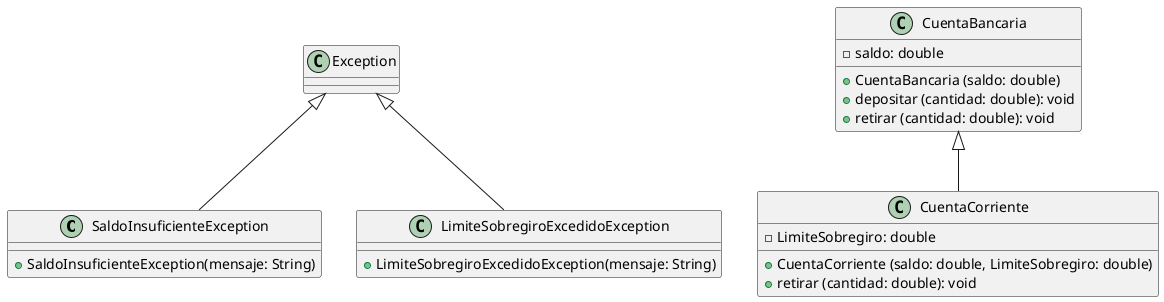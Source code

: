@startuml Diagrama_clases_ejercicio3
class SaldoInsuficienteException extends Exception {
    + SaldoInsuficienteException(mensaje: String)
}
class LimiteSobregiroExcedidoException extends Exception {
    + LimiteSobregiroExcedidoException(mensaje: String)
}
class CuentaBancaria{
    - saldo: double
    + CuentaBancaria (saldo: double)
    + depositar (cantidad: double): void
    + retirar (cantidad: double): void
}
class CuentaCorriente extends CuentaBancaria{
    - LimiteSobregiro: double
    + CuentaCorriente (saldo: double, LimiteSobregiro: double)
    + retirar (cantidad: double): void
}